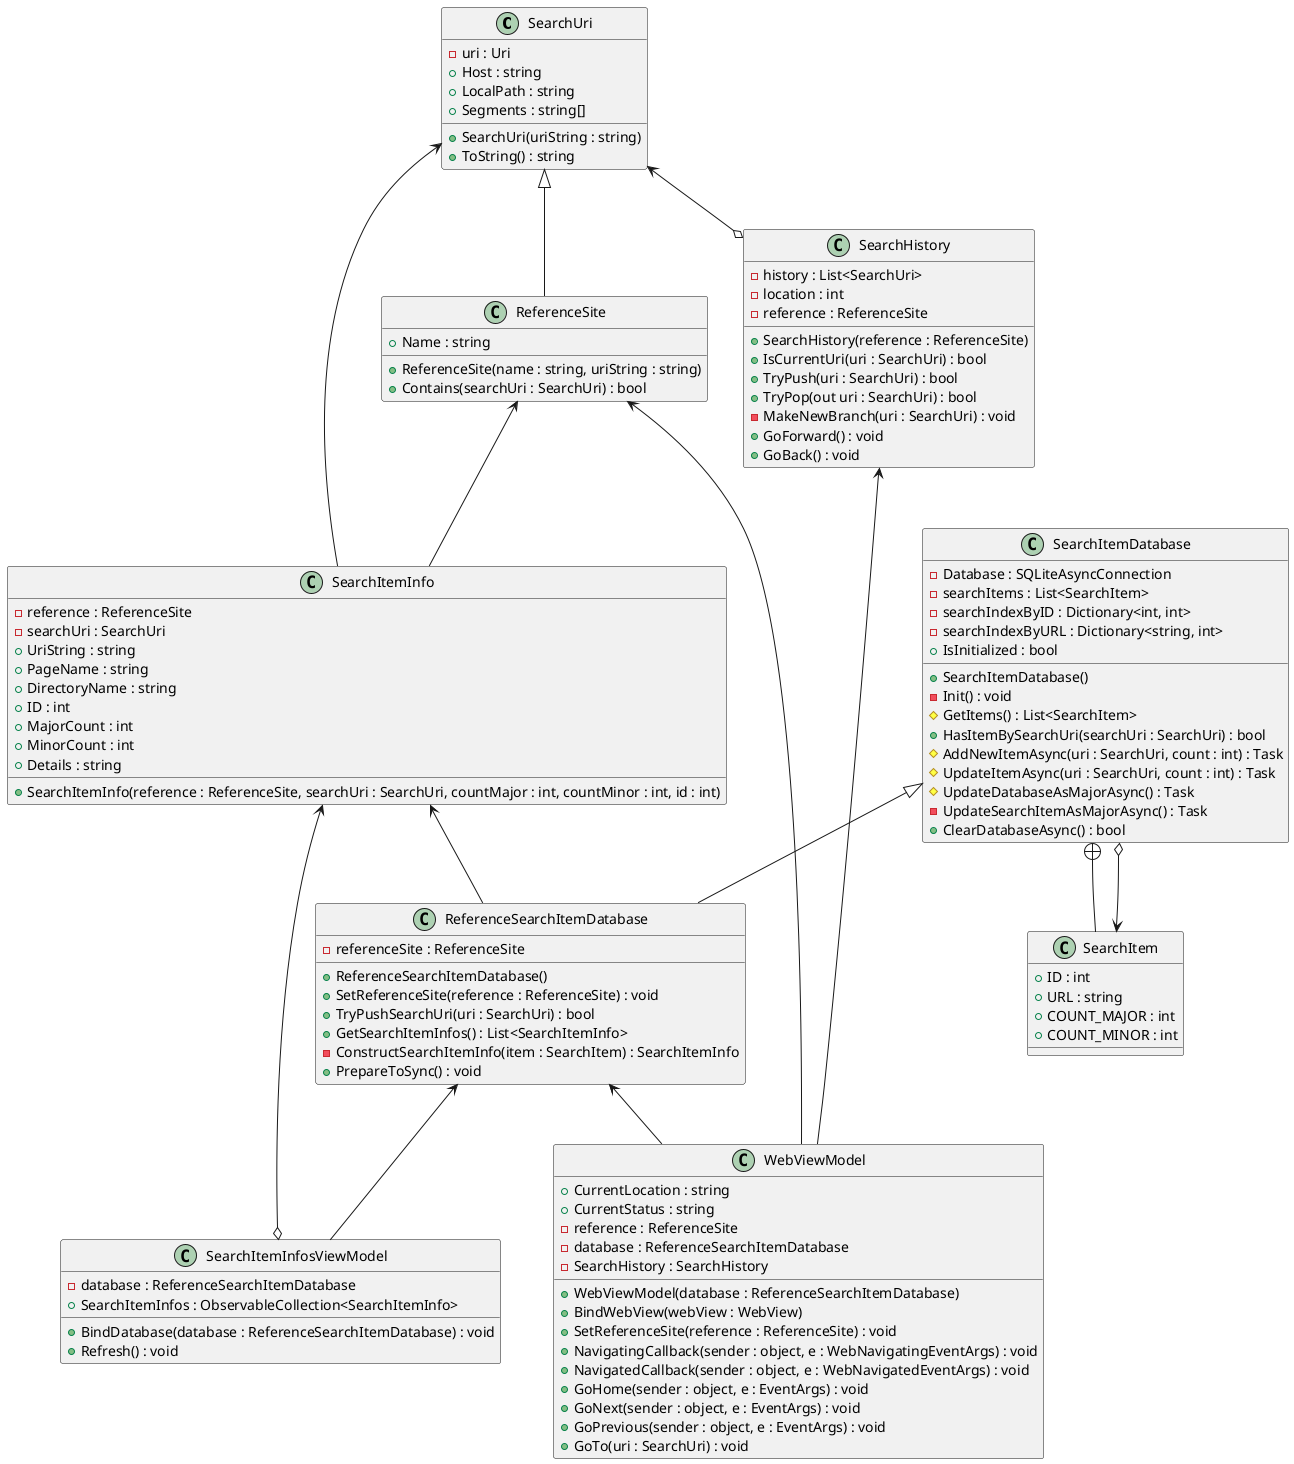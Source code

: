 @startuml ReferenceBrowser
class SearchUri {
    - uri : Uri 
    + Host : string 
    + LocalPath : string
    + Segments : string[]
    + SearchUri(uriString : string)
    + ToString() : string
}

SearchUri <|-- ReferenceSite
class ReferenceSite {
    + Name : string 
    + ReferenceSite(name : string, uriString : string)
    + Contains(searchUri : SearchUri) : bool
}

SearchUri <--o SearchHistory
class SearchHistory {
    - history : List<SearchUri>
    - location : int 
    - reference : ReferenceSite
    + SearchHistory(reference : ReferenceSite)
    + IsCurrentUri(uri : SearchUri) : bool
    + TryPush(uri : SearchUri) : bool
    + TryPop(out uri : SearchUri) : bool
    - MakeNewBranch(uri : SearchUri) : void
    + GoForward() : void
    + GoBack() : void
}

SearchItemDatabase +-- SearchItem 
class SearchItem 
{
    + ID : int
    + URL : string
    + COUNT_MAJOR : int
    + COUNT_MINOR : int
}

SearchItem <--o SearchItemDatabase
' class SearchItemDatabase
class SearchItemDatabase
{
    - Database : SQLiteAsyncConnection 
    - searchItems : List<SearchItem>
    - searchIndexByID : Dictionary<int, int> 
    - searchIndexByURL : Dictionary<string, int>
    + IsInitialized : bool
    + SearchItemDatabase()
    - Init() : void
    # GetItems() : List<SearchItem>
    + HasItemBySearchUri(searchUri : SearchUri) : bool
    # AddNewItemAsync(uri : SearchUri, count : int) : Task
    # UpdateItemAsync(uri : SearchUri, count : int) : Task
    # UpdateDatabaseAsMajorAsync() : Task
    - UpdateSearchItemAsMajorAsync() : Task
    + ClearDatabaseAsync() : bool
}

SearchItemDatabase <|-- ReferenceSearchItemDatabase
class ReferenceSearchItemDatabase
{
    - referenceSite : ReferenceSite
    + ReferenceSearchItemDatabase()
    + SetReferenceSite(reference : ReferenceSite) : void
    + TryPushSearchUri(uri : SearchUri) : bool
    + GetSearchItemInfos() : List<SearchItemInfo>
    - ConstructSearchItemInfo(item : SearchItem) : SearchItemInfo
    + PrepareToSync() : void
}

ReferenceSite <-- SearchItemInfo
SearchUri <-- SearchItemInfo
SearchItemInfo <-- ReferenceSearchItemDatabase
class SearchItemInfo
{
    - reference : ReferenceSite
    - searchUri : SearchUri
    + UriString : string
    + PageName : string
    + DirectoryName : string
    + ID : int
    + MajorCount : int
    + MinorCount : int
    ' + URI : string
    + Details : string
    + SearchItemInfo(reference : ReferenceSite, searchUri : SearchUri, countMajor : int, countMinor : int, id : int)
}

SearchItemInfo <--o SearchItemInfosViewModel
ReferenceSearchItemDatabase <-- SearchItemInfosViewModel
class SearchItemInfosViewModel
{
    - database : ReferenceSearchItemDatabase
    + SearchItemInfos : ObservableCollection<SearchItemInfo>
    + BindDatabase(database : ReferenceSearchItemDatabase) : void 
    + Refresh() : void
}


ReferenceSearchItemDatabase <-- WebViewModel
SearchHistory <-- WebViewModel
ReferenceSite <-- WebViewModel
class WebViewModel 
{
    + CurrentLocation : string
    + CurrentStatus : string
    - reference : ReferenceSite
    - database : ReferenceSearchItemDatabase
    - SearchHistory : SearchHistory
    + WebViewModel(database : ReferenceSearchItemDatabase)
    + BindWebView(webView : WebView)
    + SetReferenceSite(reference : ReferenceSite) : void
    + NavigatingCallback(sender : object, e : WebNavigatingEventArgs) : void
    + NavigatedCallback(sender : object, e : WebNavigatedEventArgs) : void
    + GoHome(sender : object, e : EventArgs) : void
    + GoNext(sender : object, e : EventArgs) : void
    + GoPrevious(sender : object, e : EventArgs) : void
    + GoTo(uri : SearchUri) : void
}

@enduml
